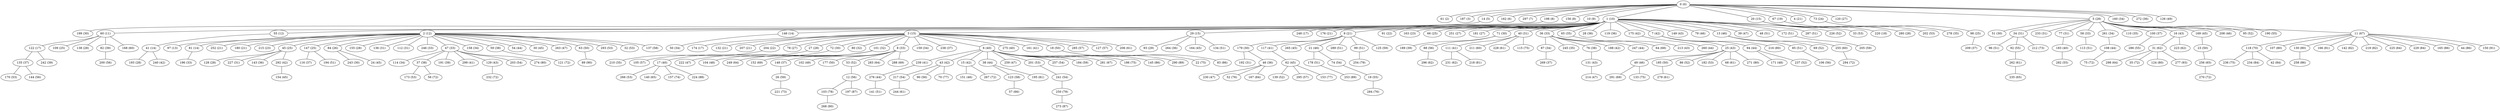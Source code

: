 graph grafoDorogovtsev_300_Dijkstra  {
"0 (0)";
"61 (2)";
"187 (3)";
"14 (5)";
"162 (6)";
"297 (7)";
"198 (8)";
"156 (8)";
"10 (9)";
"1 (10)";
"60 (11)";
"55 (12)";
"2 (12)";
"97 (13)";
"146 (14)";
"41 (14)";
"81 (14)";
"3 (15)";
"20 (15)";
"29 (15)";
"174 (17)";
"122 (17)";
"248 (17)";
"220 (18)";
"67 (19)";
"132 (21)";
"207 (21)";
"252 (21)";
"176 (21)";
"180 (21)";
"4 (21)";
"9 (21)";
"91 (22)";
"204 (22)";
"163 (23)";
"215 (23)";
"73 (24)";
"98 (25)";
"45 (25)";
"109 (25)";
"147 (25)";
"66 (25)";
"84 (26)";
"251 (27)";
"120 (27)";
"78 (27)";
"181 (27)";
"280 (28)";
"128 (28)";
"5 (28)";
"138 (28)";
"155 (28)";
"193 (28)";
"27 (28)";
"93 (29)";
"179 (30)";
"199 (30)";
"72 (30)";
"243 (30)";
"51 (30)";
"71 (30)";
"34 (31)";
"136 (31)";
"40 (31)";
"227 (31)";
"112 (31)";
"192 (31)";
"233 (31)";
"77 (31)";
"80 (32)";
"101 (32)";
"8 (33)";
"196 (33)";
"58 (33)";
"36 (33)";
"246 (33)";
"47 (33)";
"158 (34)";
"114 (34)";
"159 (34)";
"160 (34)";
"50 (34)";
"87 (34)";
"261 (34)";
"210 (35)";
"110 (35)";
"65 (35)";
"278 (35)";
"245 (35)";
"143 (36)";
"28 (36)";
"119 (36)";
"264 (36)";
"272 (36)";
"46 (36)";
"116 (37)";
"238 (37)";
"135 (37)";
"269 (37)";
"100 (37)";
"209 (37)";
"148 (37)";
"59 (38)";
"37 (38)";
"76 (38)";
"242 (39)";
"82 (39)";
"191 (39)";
"189 (39)";
"6 (40)";
"183 (40)";
"275 (40)";
"17 (40)";
"117 (41)";
"239 (41)";
"161 (41)";
"299 (41)";
"111 (41)";
"43 (42)";
"175 (42)";
"15 (42)";
"240 (42)";
"188 (42)";
"7 (42)";
"292 (42)";
"25 (43)";
"16 (43)";
"131 (43)";
"129 (43)";
"213 (43)";
"149 (43)";
"38 (44)";
"276 (44)";
"260 (44)";
"94 (44)";
"108 (44)";
"54 (44)";
"247 (44)";
"265 (45)";
"164 (45)";
"154 (45)";
"62 (45)";
"169 (45)";
"24 (45)";
"30 (45)";
"79 (46)";
"49 (46)";
"21 (46)";
"13 (46)";
"151 (46)";
"208 (46)";
"259 (47)";
"263 (47)";
"222 (47)";
"214 (47)";
"39 (47)";
"230 (47)";
"104 (48)";
"171 (48)";
"102 (49)";
"126 (49)";
"185 (50)";
"23 (50)";
"18 (50)";
"63 (50)";
"177 (50)";
"178 (51)";
"134 (51)";
"85 (51)";
"96 (51)";
"48 (51)";
"172 (51)";
"287 (51)";
"289 (51)";
"194 (51)";
"113 (51)";
"141 (51)";
"99 (51)";
"69 (52)";
"139 (52)";
"226 (52)";
"95 (52)";
"86 (52)";
"53 (52)";
"237 (52)";
"201 (53)";
"33 (53)";
"293 (53)";
"266 (53)";
"182 (53)";
"202 (53)";
"173 (53)";
"170 (53)";
"32 (53)";
"203 (54)";
"74 (54)";
"257 (54)";
"241 (54)";
"217 (54)";
"282 (55)";
"19 (55)";
"286 (55)";
"190 (55)";
"92 (55)";
"144 (56)";
"106 (56)";
"88 (56)";
"200 (56)";
"90 (56)";
"12 (56)";
"105 (57)";
"285 (57)";
"127 (57)";
"295 (57)";
"123 (58)";
"137 (58)";
"205 (59)";
"26 (59)";
"184 (59)";
"125 (59)";
"211 (60)";
"255 (60)";
"168 (60)";
"279 (61)";
"206 (61)";
"262 (61)";
"68 (61)";
"244 (61)";
"228 (61)";
"296 (62)";
"231 (62)";
"31 (62)";
"223 (62)";
"298 (64)";
"283 (64)";
"249 (64)";
"235 (65)";
"256 (65)";
"140 (65)";
"57 (66)";
"281 (67)";
"11 (67)";
"64 (68)";
"152 (69)";
"291 (69)";
"288 (69)";
"118 (70)";
"56 (72)";
"294 (72)";
"121 (72)";
"267 (72)";
"35 (72)";
"232 (72)";
"75 (72)";
"270 (72)";
"221 (73)";
"212 (73)";
"157 (74)";
"22 (75)";
"115 (75)";
"186 (75)";
"133 (75)";
"236 (75)";
"52 (76)";
"284 (76)";
"70 (77)";
"153 (77)";
"103 (78)";
"250 (78)";
"254 (79)";
"124 (80)";
"107 (80)";
"216 (80)";
"130 (80)";
"274 (80)";
"271 (80)";
"195 (81)";
"218 (81)";
"166 (81)";
"142 (82)";
"219 (82)";
"234 (84)";
"167 (84)";
"42 (84)";
"225 (84)";
"229 (84)";
"145 (86)";
"165 (86)";
"44 (86)";
"258 (86)";
"83 (86)";
"197 (87)";
"273 (87)";
"224 (88)";
"290 (89)";
"253 (89)";
"89 (90)";
"268 (90)";
"150 (91)";
"277 (93)";
"0 (0)" -- "61 (2)";
"0 (0)" -- "187 (3)";
"0 (0)" -- "14 (5)";
"0 (0)" -- "162 (6)";
"0 (0)" -- "297 (7)";
"0 (0)" -- "198 (8)";
"0 (0)" -- "156 (8)";
"0 (0)" -- "10 (9)";
"0 (0)" -- "1 (10)";
"198 (8)" -- "60 (11)";
"1 (10)" -- "55 (12)";
"1 (10)" -- "2 (12)";
"2 (12)" -- "97 (13)";
"1 (10)" -- "146 (14)";
"55 (12)" -- "41 (14)";
"2 (12)" -- "81 (14)";
"1 (10)" -- "3 (15)";
"0 (0)" -- "20 (15)";
"1 (10)" -- "29 (15)";
"3 (15)" -- "174 (17)";
"60 (11)" -- "122 (17)";
"1 (10)" -- "248 (17)";
"20 (15)" -- "220 (18)";
"0 (0)" -- "67 (19)";
"3 (15)" -- "132 (21)";
"3 (15)" -- "207 (21)";
"2 (12)" -- "252 (21)";
"1 (10)" -- "176 (21)";
"2 (12)" -- "180 (21)";
"0 (0)" -- "4 (21)";
"1 (10)" -- "9 (21)";
"1 (10)" -- "91 (22)";
"3 (15)" -- "204 (22)";
"1 (10)" -- "163 (23)";
"2 (12)" -- "215 (23)";
"0 (0)" -- "73 (24)";
"73 (24)" -- "98 (25)";
"2 (12)" -- "45 (25)";
"60 (11)" -- "109 (25)";
"2 (12)" -- "147 (25)";
"1 (10)" -- "66 (25)";
"2 (12)" -- "84 (26)";
"1 (10)" -- "251 (27)";
"0 (0)" -- "120 (27)";
"3 (15)" -- "78 (27)";
"1 (10)" -- "181 (27)";
"20 (15)" -- "280 (28)";
"45 (25)" -- "128 (28)";
"0 (0)" -- "5 (28)";
"60 (11)" -- "138 (28)";
"2 (12)" -- "155 (28)";
"41 (14)" -- "193 (28)";
"3 (15)" -- "27 (28)";
"29 (15)" -- "93 (29)";
"9 (21)" -- "179 (30)";
"14 (5)" -- "199 (30)";
"3 (15)" -- "72 (30)";
"84 (26)" -- "243 (30)";
"5 (28)" -- "51 (30)";
"1 (10)" -- "71 (30)";
"5 (28)" -- "34 (31)";
"2 (12)" -- "136 (31)";
"1 (10)" -- "40 (31)";
"45 (25)" -- "227 (31)";
"2 (12)" -- "112 (31)";
"179 (30)" -- "192 (31)";
"5 (28)" -- "233 (31)";
"5 (28)" -- "77 (31)";
"3 (15)" -- "80 (32)";
"3 (15)" -- "101 (32)";
"3 (15)" -- "8 (33)";
"81 (14)" -- "196 (33)";
"5 (28)" -- "58 (33)";
"1 (10)" -- "36 (33)";
"2 (12)" -- "246 (33)";
"2 (12)" -- "47 (33)";
"2 (12)" -- "158 (34)";
"47 (33)" -- "114 (34)";
"3 (15)" -- "159 (34)";
"0 (0)" -- "160 (34)";
"146 (14)" -- "50 (34)";
"36 (33)" -- "87 (34)";
"5 (28)" -- "261 (34)";
"204 (22)" -- "210 (35)";
"5 (28)" -- "110 (35)";
"1 (10)" -- "65 (35)";
"67 (19)" -- "278 (35)";
"36 (33)" -- "245 (35)";
"45 (25)" -- "143 (36)";
"1 (10)" -- "28 (36)";
"1 (10)" -- "119 (36)";
"29 (15)" -- "264 (36)";
"0 (0)" -- "272 (36)";
"179 (30)" -- "46 (36)";
"147 (25)" -- "116 (37)";
"3 (15)" -- "238 (37)";
"122 (17)" -- "135 (37)";
"87 (34)" -- "269 (37)";
"5 (28)" -- "100 (37)";
"98 (25)" -- "209 (37)";
"8 (33)" -- "148 (37)";
"2 (12)" -- "59 (38)";
"47 (33)" -- "37 (38)";
"36 (33)" -- "76 (38)";
"122 (17)" -- "242 (39)";
"60 (11)" -- "82 (39)";
"47 (33)" -- "191 (39)";
"71 (30)" -- "189 (39)";
"3 (15)" -- "6 (40)";
"77 (31)" -- "183 (40)";
"3 (15)" -- "275 (40)";
"72 (30)" -- "17 (40)";
"9 (21)" -- "117 (41)";
"6 (40)" -- "239 (41)";
"3 (15)" -- "161 (41)";
"47 (33)" -- "299 (41)";
"40 (31)" -- "111 (41)";
"6 (40)" -- "43 (42)";
"1 (10)" -- "175 (42)";
"6 (40)" -- "15 (42)";
"41 (14)" -- "240 (42)";
"36 (33)" -- "188 (42)";
"1 (10)" -- "7 (42)";
"45 (25)" -- "292 (42)";
"7 (42)" -- "25 (43)";
"5 (28)" -- "16 (43)";
"76 (38)" -- "131 (43)";
"47 (33)" -- "129 (43)";
"65 (35)" -- "213 (43)";
"1 (10)" -- "149 (43)";
"6 (40)" -- "38 (44)";
"239 (41)" -- "276 (44)";
"175 (42)" -- "260 (44)";
"7 (42)" -- "94 (44)";
"261 (34)" -- "108 (44)";
"2 (12)" -- "54 (44)";
"36 (33)" -- "247 (44)";
"9 (21)" -- "265 (45)";
"29 (15)" -- "164 (45)";
"292 (42)" -- "154 (45)";
"117 (41)" -- "62 (45)";
"5 (28)" -- "169 (45)";
"84 (26)" -- "24 (45)";
"2 (12)" -- "30 (45)";
"1 (10)" -- "79 (46)";
"25 (43)" -- "49 (46)";
"9 (21)" -- "21 (46)";
"1 (10)" -- "13 (46)";
"15 (42)" -- "151 (46)";
"5 (28)" -- "208 (46)";
"6 (40)" -- "259 (47)";
"2 (12)" -- "263 (47)";
"101 (32)" -- "222 (47)";
"131 (43)" -- "214 (47)";
"1 (10)" -- "39 (47)";
"46 (36)" -- "230 (47)";
"101 (32)" -- "104 (48)";
"94 (44)" -- "171 (48)";
"8 (33)" -- "102 (49)";
"0 (0)" -- "126 (49)";
"25 (43)" -- "185 (50)";
"169 (45)" -- "23 (50)";
"3 (15)" -- "18 (50)";
"2 (12)" -- "63 (50)";
"8 (33)" -- "177 (50)";
"21 (46)" -- "178 (51)";
"29 (15)" -- "134 (51)";
"13 (46)" -- "85 (51)";
"34 (31)" -- "96 (51)";
"1 (10)" -- "48 (51)";
"1 (10)" -- "172 (51)";
"1 (10)" -- "287 (51)";
"9 (21)" -- "289 (51)";
"147 (25)" -- "194 (51)";
"58 (33)" -- "113 (51)";
"276 (44)" -- "141 (51)";
"9 (21)" -- "99 (51)";
"13 (46)" -- "69 (52)";
"62 (45)" -- "139 (52)";
"1 (10)" -- "226 (52)";
"5 (28)" -- "95 (52)";
"25 (43)" -- "86 (52)";
"8 (33)" -- "53 (52)";
"94 (44)" -- "237 (52)";
"6 (40)" -- "201 (53)";
"1 (10)" -- "33 (53)";
"2 (12)" -- "293 (53)";
"17 (40)" -- "266 (53)";
"25 (43)" -- "182 (53)";
"20 (15)" -- "202 (53)";
"37 (38)" -- "173 (53)";
"135 (37)" -- "170 (53)";
"2 (12)" -- "32 (53)";
"47 (33)" -- "203 (54)";
"21 (46)" -- "74 (54)";
"6 (40)" -- "257 (54)";
"201 (53)" -- "241 (54)";
"43 (42)" -- "217 (54)";
"183 (40)" -- "282 (55)";
"74 (54)" -- "19 (55)";
"100 (37)" -- "286 (55)";
"5 (28)" -- "190 (55)";
"34 (31)" -- "92 (55)";
"135 (37)" -- "144 (56)";
"85 (51)" -- "106 (56)";
"71 (30)" -- "88 (56)";
"82 (39)" -- "200 (56)";
"43 (42)" -- "90 (56)";
"53 (52)" -- "12 (56)";
"27 (28)" -- "105 (57)";
"3 (15)" -- "285 (57)";
"3 (15)" -- "127 (57)";
"62 (45)" -- "295 (57)";
"38 (44)" -- "123 (58)";
"2 (12)" -- "137 (58)";
"172 (51)" -- "205 (59)";
"148 (37)" -- "26 (59)";
"6 (40)" -- "184 (59)";
"9 (21)" -- "125 (59)";
"40 (31)" -- "211 (60)";
"13 (46)" -- "255 (60)";
"60 (11)" -- "168 (60)";
"185 (50)" -- "279 (61)";
"3 (15)" -- "206 (61)";
"92 (55)" -- "262 (61)";
"25 (43)" -- "68 (61)";
"217 (54)" -- "244 (61)";
"40 (31)" -- "228 (61)";
"88 (56)" -- "296 (62)";
"111 (41)" -- "231 (62)";
"16 (43)" -- "31 (62)";
"16 (43)" -- "223 (62)";
"31 (62)" -- "298 (64)";
"8 (33)" -- "283 (64)";
"101 (32)" -- "249 (64)";
"262 (61)" -- "235 (65)";
"23 (50)" -- "256 (65)";
"17 (40)" -- "140 (65)";
"123 (58)" -- "57 (66)";
"6 (40)" -- "281 (67)";
"5 (28)" -- "11 (67)";
"36 (33)" -- "64 (68)";
"101 (32)" -- "152 (69)";
"49 (46)" -- "291 (69)";
"8 (33)" -- "288 (69)";
"11 (67)" -- "118 (70)";
"37 (38)" -- "56 (72)";
"255 (60)" -- "294 (72)";
"59 (38)" -- "121 (72)";
"15 (42)" -- "267 (72)";
"31 (62)" -- "35 (72)";
"129 (43)" -- "232 (72)";
"108 (44)" -- "75 (72)";
"256 (65)" -- "270 (72)";
"26 (59)" -- "221 (73)";
"34 (31)" -- "212 (73)";
"17 (40)" -- "157 (74)";
"18 (50)" -- "22 (75)";
"40 (31)" -- "115 (75)";
"6 (40)" -- "186 (75)";
"49 (46)" -- "133 (75)";
"118 (70)" -- "236 (75)";
"46 (36)" -- "52 (76)";
"19 (55)" -- "284 (76)";
"43 (42)" -- "70 (77)";
"62 (45)" -- "153 (77)";
"12 (56)" -- "103 (78)";
"241 (54)" -- "250 (78)";
"99 (51)" -- "254 (79)";
"31 (62)" -- "124 (80)";
"11 (67)" -- "107 (80)";
"7 (42)" -- "216 (80)";
"11 (67)" -- "130 (80)";
"47 (33)" -- "274 (80)";
"25 (43)" -- "271 (80)";
"38 (44)" -- "195 (81)";
"111 (41)" -- "218 (81)";
"11 (67)" -- "166 (81)";
"11 (67)" -- "142 (82)";
"11 (67)" -- "219 (82)";
"118 (70)" -- "234 (84)";
"46 (36)" -- "167 (84)";
"118 (70)" -- "42 (84)";
"11 (67)" -- "225 (84)";
"11 (67)" -- "229 (84)";
"6 (40)" -- "145 (86)";
"11 (67)" -- "165 (86)";
"11 (67)" -- "44 (86)";
"130 (80)" -- "258 (86)";
"18 (50)" -- "83 (86)";
"12 (56)" -- "197 (87)";
"250 (78)" -- "273 (87)";
"17 (40)" -- "224 (88)";
"6 (40)" -- "290 (89)";
"178 (51)" -- "253 (89)";
"63 (50)" -- "89 (90)";
"103 (78)" -- "268 (90)";
"11 (67)" -- "150 (91)";
"31 (62)" -- "277 (93)";
}